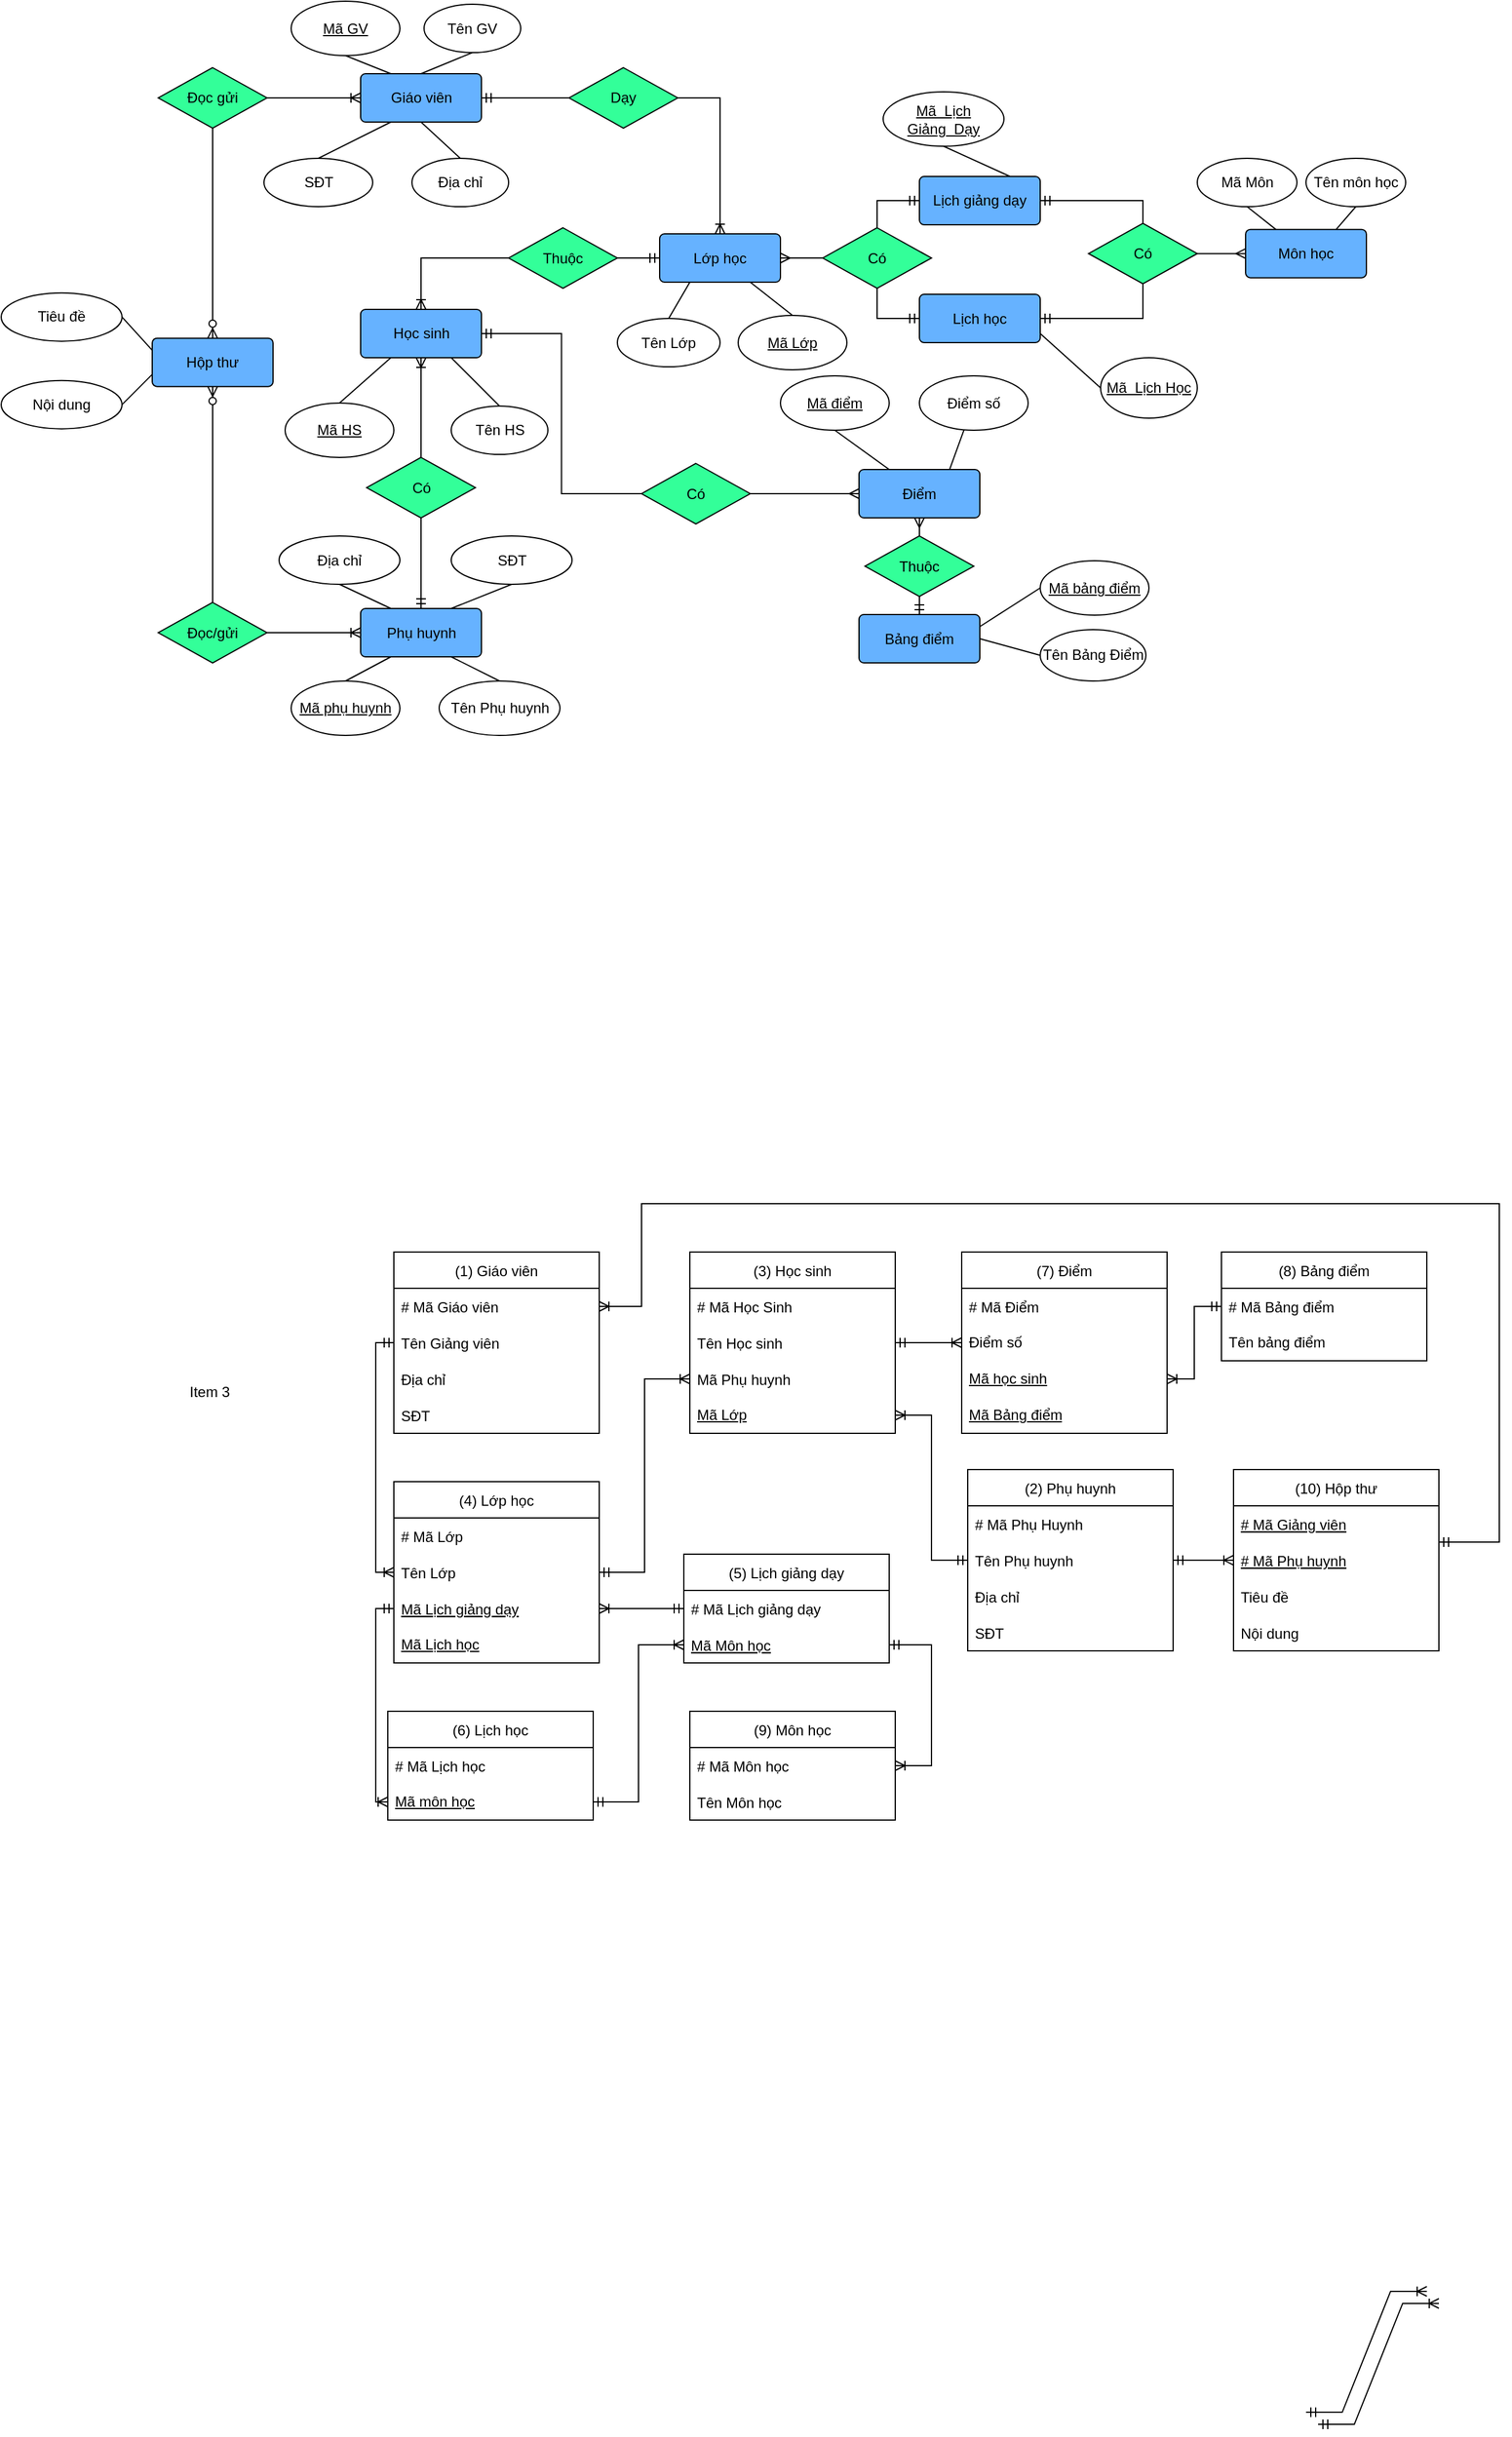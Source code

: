 <mxfile version="18.0.6" type="github">
  <diagram id="R2lEEEUBdFMjLlhIrx00" name="Page-1">
    <mxGraphModel dx="1888" dy="547" grid="1" gridSize="10" guides="1" tooltips="1" connect="1" arrows="1" fold="1" page="1" pageScale="1" pageWidth="850" pageHeight="1100" math="0" shadow="0" extFonts="Permanent Marker^https://fonts.googleapis.com/css?family=Permanent+Marker">
      <root>
        <mxCell id="0" />
        <mxCell id="1" parent="0" />
        <mxCell id="KhSIFXs5D1ar4IrCO--E-1" value="Điểm" style="rounded=1;arcSize=10;whiteSpace=wrap;html=1;align=center;fillColor=#66B2FF;" parent="1" vertex="1">
          <mxGeometry x="530" y="452.5" width="100" height="40" as="geometry" />
        </mxCell>
        <mxCell id="KhSIFXs5D1ar4IrCO--E-2" value="Phụ huynh" style="rounded=1;arcSize=10;whiteSpace=wrap;html=1;align=center;fillColor=#66B2FF;" parent="1" vertex="1">
          <mxGeometry x="117.5" y="567.5" width="100" height="40" as="geometry" />
        </mxCell>
        <mxCell id="KhSIFXs5D1ar4IrCO--E-3" value="Giáo viên" style="rounded=1;arcSize=10;whiteSpace=wrap;html=1;align=center;fillColor=#66B2FF;" parent="1" vertex="1">
          <mxGeometry x="117.5" y="125" width="100" height="40" as="geometry" />
        </mxCell>
        <mxCell id="KhSIFXs5D1ar4IrCO--E-4" value="Học sinh" style="rounded=1;arcSize=10;whiteSpace=wrap;html=1;align=center;fillColor=#66B2FF;" parent="1" vertex="1">
          <mxGeometry x="117.5" y="320" width="100" height="40" as="geometry" />
        </mxCell>
        <mxCell id="KhSIFXs5D1ar4IrCO--E-5" value="Hộp thư" style="rounded=1;arcSize=10;whiteSpace=wrap;html=1;align=center;fillColor=#66B2FF;" parent="1" vertex="1">
          <mxGeometry x="-55" y="343.82" width="100" height="40" as="geometry" />
        </mxCell>
        <mxCell id="KhSIFXs5D1ar4IrCO--E-6" value="Lớp học" style="rounded=1;arcSize=10;whiteSpace=wrap;html=1;align=center;fillColor=#66B2FF;" parent="1" vertex="1">
          <mxGeometry x="365" y="257.5" width="100" height="40" as="geometry" />
        </mxCell>
        <mxCell id="KhSIFXs5D1ar4IrCO--E-8" value="Lịch học" style="rounded=1;arcSize=10;whiteSpace=wrap;html=1;align=center;fillColor=#66B2FF;" parent="1" vertex="1">
          <mxGeometry x="580" y="307.5" width="100" height="40" as="geometry" />
        </mxCell>
        <mxCell id="KhSIFXs5D1ar4IrCO--E-9" value="Bảng điểm" style="rounded=1;arcSize=10;whiteSpace=wrap;html=1;align=center;fillColor=#66B2FF;" parent="1" vertex="1">
          <mxGeometry x="530" y="572.5" width="100" height="40" as="geometry" />
        </mxCell>
        <mxCell id="KhSIFXs5D1ar4IrCO--E-20" value="Có" style="shape=rhombus;perimeter=rhombusPerimeter;whiteSpace=wrap;html=1;align=center;fillColor=#33FF99;" parent="1" vertex="1">
          <mxGeometry x="350" y="447.5" width="90" height="50" as="geometry" />
        </mxCell>
        <mxCell id="KhSIFXs5D1ar4IrCO--E-22" value="" style="edgeStyle=orthogonalEdgeStyle;fontSize=12;html=1;endArrow=ERmandOne;rounded=0;entryX=1;entryY=0.5;entryDx=0;entryDy=0;exitX=0;exitY=0.5;exitDx=0;exitDy=0;" parent="1" source="KhSIFXs5D1ar4IrCO--E-20" target="KhSIFXs5D1ar4IrCO--E-4" edge="1">
          <mxGeometry width="100" height="100" relative="1" as="geometry">
            <mxPoint x="135" y="540" as="sourcePoint" />
            <mxPoint x="235" y="440" as="targetPoint" />
          </mxGeometry>
        </mxCell>
        <mxCell id="KhSIFXs5D1ar4IrCO--E-23" value="" style="fontSize=12;html=1;endArrow=ERmany;rounded=0;entryX=0;entryY=0.5;entryDx=0;entryDy=0;edgeStyle=orthogonalEdgeStyle;exitX=1;exitY=0.5;exitDx=0;exitDy=0;" parent="1" source="KhSIFXs5D1ar4IrCO--E-20" target="KhSIFXs5D1ar4IrCO--E-1" edge="1">
          <mxGeometry width="100" height="100" relative="1" as="geometry">
            <mxPoint x="350" y="270" as="sourcePoint" />
            <mxPoint x="330" y="257.5" as="targetPoint" />
          </mxGeometry>
        </mxCell>
        <mxCell id="KhSIFXs5D1ar4IrCO--E-28" value="Thuộc" style="shape=rhombus;perimeter=rhombusPerimeter;whiteSpace=wrap;html=1;align=center;fillColor=#33FF99;" parent="1" vertex="1">
          <mxGeometry x="535" y="507.5" width="90" height="50" as="geometry" />
        </mxCell>
        <mxCell id="KhSIFXs5D1ar4IrCO--E-30" value="" style="fontSize=12;html=1;endArrow=ERmany;rounded=0;exitX=0.5;exitY=0;exitDx=0;exitDy=0;entryX=0.5;entryY=1;entryDx=0;entryDy=0;edgeStyle=orthogonalEdgeStyle;" parent="1" source="KhSIFXs5D1ar4IrCO--E-28" target="KhSIFXs5D1ar4IrCO--E-1" edge="1">
          <mxGeometry width="100" height="100" relative="1" as="geometry">
            <mxPoint x="355" y="497.5" as="sourcePoint" />
            <mxPoint x="365" y="437.5" as="targetPoint" />
          </mxGeometry>
        </mxCell>
        <mxCell id="KhSIFXs5D1ar4IrCO--E-32" value="" style="fontSize=12;html=1;endArrow=ERmandOne;rounded=0;entryX=0.5;entryY=0;entryDx=0;entryDy=0;exitX=0.5;exitY=1;exitDx=0;exitDy=0;" parent="1" source="KhSIFXs5D1ar4IrCO--E-28" target="KhSIFXs5D1ar4IrCO--E-9" edge="1">
          <mxGeometry width="100" height="100" relative="1" as="geometry">
            <mxPoint x="655" y="507.5" as="sourcePoint" />
            <mxPoint x="715" y="447.5" as="targetPoint" />
          </mxGeometry>
        </mxCell>
        <mxCell id="KhSIFXs5D1ar4IrCO--E-37" value="Đọc gửi" style="shape=rhombus;perimeter=rhombusPerimeter;whiteSpace=wrap;html=1;align=center;fillColor=#33FF99;" parent="1" vertex="1">
          <mxGeometry x="-50" y="120" width="90" height="50" as="geometry" />
        </mxCell>
        <mxCell id="ePOtAiBUWgzQDEc9RO8Q-2" value="Mã GV" style="ellipse;whiteSpace=wrap;html=1;align=center;fontStyle=4;" parent="1" vertex="1">
          <mxGeometry x="60" y="65" width="90" height="45" as="geometry" />
        </mxCell>
        <mxCell id="ePOtAiBUWgzQDEc9RO8Q-3" value="Tên Phụ huynh&lt;span style=&quot;color: rgba(0, 0, 0, 0); font-family: monospace; font-size: 0px; text-align: start;&quot;&gt;%3CmxGraphModel%3E%3Croot%3E%3CmxCell%20id%3D%220%22%2F%3E%3CmxCell%20id%3D%221%22%20parent%3D%220%22%2F%3E%3CmxCell%20id%3D%222%22%20value%3D%22M%C3%A3%20GV%22%20style%3D%22ellipse%3BwhiteSpace%3Dwrap%3Bhtml%3D1%3Balign%3Dcenter%3BfontStyle%3D4%3B%22%20vertex%3D%221%22%20parent%3D%221%22%3E%3CmxGeometry%20x%3D%2240%22%20y%3D%2215%22%20width%3D%2290%22%20height%3D%2245%22%20as%3D%22geometry%22%2F%3E%3C%2FmxCell%3E%3C%2Froot%3E%3C%2FmxGraphModel&lt;/span&gt;" style="ellipse;whiteSpace=wrap;html=1;align=center;" parent="1" vertex="1">
          <mxGeometry x="182.5" y="627.5" width="100" height="45" as="geometry" />
        </mxCell>
        <mxCell id="ePOtAiBUWgzQDEc9RO8Q-4" value="Mã phụ huynh" style="ellipse;whiteSpace=wrap;html=1;align=center;fontStyle=4;" parent="1" vertex="1">
          <mxGeometry x="60" y="627.5" width="90" height="45" as="geometry" />
        </mxCell>
        <mxCell id="ePOtAiBUWgzQDEc9RO8Q-5" value="SĐT" style="ellipse;whiteSpace=wrap;html=1;align=center;" parent="1" vertex="1">
          <mxGeometry x="37.5" y="195" width="90" height="40" as="geometry" />
        </mxCell>
        <mxCell id="ePOtAiBUWgzQDEc9RO8Q-6" value="Địa chỉ" style="ellipse;whiteSpace=wrap;html=1;align=center;" parent="1" vertex="1">
          <mxGeometry x="160" y="195" width="80" height="40" as="geometry" />
        </mxCell>
        <mxCell id="ePOtAiBUWgzQDEc9RO8Q-7" value="" style="endArrow=none;html=1;rounded=0;exitX=0.5;exitY=1;exitDx=0;exitDy=0;entryX=0.25;entryY=0;entryDx=0;entryDy=0;" parent="1" source="ePOtAiBUWgzQDEc9RO8Q-2" target="KhSIFXs5D1ar4IrCO--E-3" edge="1">
          <mxGeometry relative="1" as="geometry">
            <mxPoint x="-230" y="130" as="sourcePoint" />
            <mxPoint x="-70" y="130" as="targetPoint" />
          </mxGeometry>
        </mxCell>
        <mxCell id="ePOtAiBUWgzQDEc9RO8Q-8" value="" style="endArrow=none;html=1;rounded=0;exitX=0.5;exitY=0;exitDx=0;exitDy=0;entryX=0.25;entryY=1;entryDx=0;entryDy=0;" parent="1" source="ePOtAiBUWgzQDEc9RO8Q-5" target="KhSIFXs5D1ar4IrCO--E-3" edge="1">
          <mxGeometry relative="1" as="geometry">
            <mxPoint x="102.5" y="100" as="sourcePoint" />
            <mxPoint x="152.5" y="135" as="targetPoint" />
          </mxGeometry>
        </mxCell>
        <mxCell id="ePOtAiBUWgzQDEc9RO8Q-9" value="" style="endArrow=none;html=1;rounded=0;exitX=0.5;exitY=0;exitDx=0;exitDy=0;entryX=0.5;entryY=1;entryDx=0;entryDy=0;" parent="1" source="ePOtAiBUWgzQDEc9RO8Q-6" target="KhSIFXs5D1ar4IrCO--E-3" edge="1">
          <mxGeometry relative="1" as="geometry">
            <mxPoint x="122.5" y="200" as="sourcePoint" />
            <mxPoint x="152.5" y="175" as="targetPoint" />
          </mxGeometry>
        </mxCell>
        <mxCell id="ePOtAiBUWgzQDEc9RO8Q-10" value="Mã HS" style="ellipse;whiteSpace=wrap;html=1;align=center;fontStyle=4;" parent="1" vertex="1">
          <mxGeometry x="55" y="397.5" width="90" height="45" as="geometry" />
        </mxCell>
        <mxCell id="ePOtAiBUWgzQDEc9RO8Q-12" value="Tên HS" style="ellipse;whiteSpace=wrap;html=1;align=center;" parent="1" vertex="1">
          <mxGeometry x="192.5" y="400" width="80" height="40" as="geometry" />
        </mxCell>
        <mxCell id="ePOtAiBUWgzQDEc9RO8Q-15" value="" style="endArrow=none;html=1;rounded=0;entryX=0.25;entryY=1;entryDx=0;entryDy=0;exitX=0.5;exitY=0;exitDx=0;exitDy=0;" parent="1" source="ePOtAiBUWgzQDEc9RO8Q-10" target="KhSIFXs5D1ar4IrCO--E-4" edge="1">
          <mxGeometry width="50" height="50" relative="1" as="geometry">
            <mxPoint x="20" y="620" as="sourcePoint" />
            <mxPoint x="70" y="570" as="targetPoint" />
          </mxGeometry>
        </mxCell>
        <mxCell id="ePOtAiBUWgzQDEc9RO8Q-16" value="" style="endArrow=none;html=1;rounded=0;entryX=0.75;entryY=1;entryDx=0;entryDy=0;exitX=0.5;exitY=0;exitDx=0;exitDy=0;" parent="1" source="ePOtAiBUWgzQDEc9RO8Q-12" target="KhSIFXs5D1ar4IrCO--E-4" edge="1">
          <mxGeometry width="50" height="50" relative="1" as="geometry">
            <mxPoint x="105" y="452.5" as="sourcePoint" />
            <mxPoint x="192.5" y="330" as="targetPoint" />
          </mxGeometry>
        </mxCell>
        <mxCell id="ePOtAiBUWgzQDEc9RO8Q-19" value="Địa chỉ" style="ellipse;whiteSpace=wrap;html=1;align=center;" parent="1" vertex="1">
          <mxGeometry x="50" y="507.5" width="100" height="40" as="geometry" />
        </mxCell>
        <mxCell id="ePOtAiBUWgzQDEc9RO8Q-20" value="" style="endArrow=none;html=1;rounded=0;entryX=0.25;entryY=0;entryDx=0;entryDy=0;exitX=0.5;exitY=1;exitDx=0;exitDy=0;" parent="1" source="ePOtAiBUWgzQDEc9RO8Q-19" target="KhSIFXs5D1ar4IrCO--E-2" edge="1">
          <mxGeometry width="50" height="50" relative="1" as="geometry">
            <mxPoint x="-20" y="772.5" as="sourcePoint" />
            <mxPoint x="30" y="722.5" as="targetPoint" />
          </mxGeometry>
        </mxCell>
        <mxCell id="ePOtAiBUWgzQDEc9RO8Q-21" value="" style="endArrow=none;html=1;rounded=0;exitX=0.5;exitY=0;exitDx=0;exitDy=0;entryX=0.75;entryY=1;entryDx=0;entryDy=0;" parent="1" source="ePOtAiBUWgzQDEc9RO8Q-3" target="KhSIFXs5D1ar4IrCO--E-2" edge="1">
          <mxGeometry width="50" height="50" relative="1" as="geometry">
            <mxPoint x="-140" y="782.5" as="sourcePoint" />
            <mxPoint x="190" y="617.5" as="targetPoint" />
          </mxGeometry>
        </mxCell>
        <mxCell id="ePOtAiBUWgzQDEc9RO8Q-22" value="" style="endArrow=none;html=1;rounded=0;entryX=0.5;entryY=0;entryDx=0;entryDy=0;exitX=0.25;exitY=1;exitDx=0;exitDy=0;" parent="1" source="KhSIFXs5D1ar4IrCO--E-2" target="ePOtAiBUWgzQDEc9RO8Q-4" edge="1">
          <mxGeometry width="50" height="50" relative="1" as="geometry">
            <mxPoint x="-130" y="792.5" as="sourcePoint" />
            <mxPoint x="-80" y="742.5" as="targetPoint" />
          </mxGeometry>
        </mxCell>
        <mxCell id="ePOtAiBUWgzQDEc9RO8Q-23" value="Nội dung" style="ellipse;whiteSpace=wrap;html=1;align=center;" parent="1" vertex="1">
          <mxGeometry x="-180" y="378.82" width="100" height="40" as="geometry" />
        </mxCell>
        <mxCell id="ePOtAiBUWgzQDEc9RO8Q-24" value="Tiêu đề" style="ellipse;whiteSpace=wrap;html=1;align=center;" parent="1" vertex="1">
          <mxGeometry x="-180" y="306.32" width="100" height="40" as="geometry" />
        </mxCell>
        <mxCell id="ePOtAiBUWgzQDEc9RO8Q-28" value="" style="endArrow=none;html=1;rounded=0;exitX=0;exitY=0.75;exitDx=0;exitDy=0;entryX=1;entryY=0.5;entryDx=0;entryDy=0;" parent="1" source="KhSIFXs5D1ar4IrCO--E-5" target="ePOtAiBUWgzQDEc9RO8Q-23" edge="1">
          <mxGeometry width="50" height="50" relative="1" as="geometry">
            <mxPoint x="-75" y="431.32" as="sourcePoint" />
            <mxPoint x="-110" y="461.32" as="targetPoint" />
          </mxGeometry>
        </mxCell>
        <mxCell id="ePOtAiBUWgzQDEc9RO8Q-29" value="" style="endArrow=none;html=1;rounded=0;exitX=1;exitY=0.5;exitDx=0;exitDy=0;entryX=0;entryY=0.25;entryDx=0;entryDy=0;" parent="1" source="ePOtAiBUWgzQDEc9RO8Q-24" target="KhSIFXs5D1ar4IrCO--E-5" edge="1">
          <mxGeometry width="50" height="50" relative="1" as="geometry">
            <mxPoint x="-325" y="371.32" as="sourcePoint" />
            <mxPoint x="-100" y="421.32" as="targetPoint" />
          </mxGeometry>
        </mxCell>
        <mxCell id="ePOtAiBUWgzQDEc9RO8Q-32" style="edgeStyle=orthogonalEdgeStyle;rounded=0;orthogonalLoop=1;jettySize=auto;html=1;exitX=0.5;exitY=1;exitDx=0;exitDy=0;" parent="1" source="ePOtAiBUWgzQDEc9RO8Q-23" target="ePOtAiBUWgzQDEc9RO8Q-23" edge="1">
          <mxGeometry relative="1" as="geometry" />
        </mxCell>
        <mxCell id="ePOtAiBUWgzQDEc9RO8Q-33" value="Điểm số" style="ellipse;whiteSpace=wrap;html=1;align=center;" parent="1" vertex="1">
          <mxGeometry x="580" y="375" width="90" height="45" as="geometry" />
        </mxCell>
        <mxCell id="ePOtAiBUWgzQDEc9RO8Q-34" value="" style="endArrow=none;html=1;rounded=0;entryX=0.75;entryY=0;entryDx=0;entryDy=0;" parent="1" source="ePOtAiBUWgzQDEc9RO8Q-33" target="KhSIFXs5D1ar4IrCO--E-1" edge="1">
          <mxGeometry width="50" height="50" relative="1" as="geometry">
            <mxPoint x="447.5" y="147.5" as="sourcePoint" />
            <mxPoint x="497.5" y="97.5" as="targetPoint" />
          </mxGeometry>
        </mxCell>
        <mxCell id="ePOtAiBUWgzQDEc9RO8Q-36" value="Mã điểm" style="ellipse;whiteSpace=wrap;html=1;align=center;fontStyle=4;" parent="1" vertex="1">
          <mxGeometry x="465" y="375" width="90" height="45" as="geometry" />
        </mxCell>
        <mxCell id="ePOtAiBUWgzQDEc9RO8Q-37" value="" style="endArrow=none;html=1;rounded=0;exitX=0.25;exitY=0;exitDx=0;exitDy=0;entryX=0.5;entryY=1;entryDx=0;entryDy=0;" parent="1" source="KhSIFXs5D1ar4IrCO--E-1" target="ePOtAiBUWgzQDEc9RO8Q-36" edge="1">
          <mxGeometry width="50" height="50" relative="1" as="geometry">
            <mxPoint x="360" y="80" as="sourcePoint" />
            <mxPoint x="410" y="30" as="targetPoint" />
          </mxGeometry>
        </mxCell>
        <mxCell id="m92qogi524O14ZuCxTjD-8" value="Mã Lớp" style="ellipse;whiteSpace=wrap;html=1;align=center;fontStyle=4;" parent="1" vertex="1">
          <mxGeometry x="430" y="325" width="90" height="45" as="geometry" />
        </mxCell>
        <mxCell id="m92qogi524O14ZuCxTjD-9" value="Tên Lớp" style="ellipse;whiteSpace=wrap;html=1;align=center;" parent="1" vertex="1">
          <mxGeometry x="330" y="327.5" width="85" height="40" as="geometry" />
        </mxCell>
        <mxCell id="m92qogi524O14ZuCxTjD-10" value="" style="endArrow=none;html=1;rounded=0;entryX=0.5;entryY=0;entryDx=0;entryDy=0;exitX=0.75;exitY=1;exitDx=0;exitDy=0;" parent="1" source="KhSIFXs5D1ar4IrCO--E-6" target="m92qogi524O14ZuCxTjD-8" edge="1">
          <mxGeometry width="50" height="50" relative="1" as="geometry">
            <mxPoint x="420" y="337.5" as="sourcePoint" />
            <mxPoint x="520.0" y="155" as="targetPoint" />
          </mxGeometry>
        </mxCell>
        <mxCell id="m92qogi524O14ZuCxTjD-11" value="" style="endArrow=none;html=1;rounded=0;exitX=0.25;exitY=1;exitDx=0;exitDy=0;entryX=0.5;entryY=0;entryDx=0;entryDy=0;" parent="1" source="KhSIFXs5D1ar4IrCO--E-6" target="m92qogi524O14ZuCxTjD-9" edge="1">
          <mxGeometry width="50" height="50" relative="1" as="geometry">
            <mxPoint x="485" y="297.5" as="sourcePoint" />
            <mxPoint x="510.0" y="275" as="targetPoint" />
          </mxGeometry>
        </mxCell>
        <mxCell id="m92qogi524O14ZuCxTjD-14" value="Mã&amp;nbsp; Lịch Học" style="ellipse;whiteSpace=wrap;html=1;align=center;fontStyle=4;" parent="1" vertex="1">
          <mxGeometry x="730" y="360" width="80" height="50" as="geometry" />
        </mxCell>
        <mxCell id="m92qogi524O14ZuCxTjD-15" value="Mã&amp;nbsp;&lt;span style=&quot;color: rgba(0, 0, 0, 0); font-family: monospace; font-size: 0px; text-align: start;&quot;&gt;%3CmxGraphModel%3E%3Croot%3E%3CmxCell%20id%3D%220%22%2F%3E%3CmxCell%20id%3D%221%22%20parent%3D%220%22%2F%3E%3CmxCell%20id%3D%222%22%20value%3D%22T%C3%AAn%20HS%22%20style%3D%22ellipse%3BwhiteSpace%3Dwrap%3Bhtml%3D1%3Balign%3Dcenter%3B%22%20vertex%3D%221%22%20parent%3D%221%22%3E%3CmxGeometry%20x%3D%22230%22%20y%3D%22467.5%22%20width%3D%2280%22%20height%3D%2240%22%20as%3D%22geometry%22%2F%3E%3C%2FmxCell%3E%3C%2Froot%3E%3C%2FmxGraphModel%3E&amp;nbsp;&amp;nbsp;&lt;/span&gt;Môn" style="ellipse;whiteSpace=wrap;html=1;align=center;" parent="1" vertex="1">
          <mxGeometry x="810" y="195" width="82.5" height="40" as="geometry" />
        </mxCell>
        <mxCell id="m92qogi524O14ZuCxTjD-16" value="Có" style="shape=rhombus;perimeter=rhombusPerimeter;whiteSpace=wrap;html=1;align=center;fillColor=#33FF99;" parent="1" vertex="1">
          <mxGeometry x="500" y="252.5" width="90" height="50" as="geometry" />
        </mxCell>
        <mxCell id="m92qogi524O14ZuCxTjD-23" value="" style="fontSize=12;html=1;endArrow=ERmandOne;rounded=0;entryX=0;entryY=0.5;entryDx=0;entryDy=0;exitX=0.5;exitY=1;exitDx=0;exitDy=0;edgeStyle=orthogonalEdgeStyle;" parent="1" source="m92qogi524O14ZuCxTjD-16" target="KhSIFXs5D1ar4IrCO--E-8" edge="1">
          <mxGeometry width="100" height="100" relative="1" as="geometry">
            <mxPoint x="575" y="545" as="sourcePoint" />
            <mxPoint x="675" y="445" as="targetPoint" />
          </mxGeometry>
        </mxCell>
        <mxCell id="m92qogi524O14ZuCxTjD-24" value="" style="endArrow=none;html=1;rounded=0;entryX=1;entryY=0.813;entryDx=0;entryDy=0;exitX=0;exitY=0.5;exitDx=0;exitDy=0;entryPerimeter=0;" parent="1" source="m92qogi524O14ZuCxTjD-14" target="KhSIFXs5D1ar4IrCO--E-8" edge="1">
          <mxGeometry relative="1" as="geometry">
            <mxPoint x="365" y="300" as="sourcePoint" />
            <mxPoint x="525" y="300" as="targetPoint" />
          </mxGeometry>
        </mxCell>
        <mxCell id="m92qogi524O14ZuCxTjD-31" value="Mã bảng điểm" style="ellipse;whiteSpace=wrap;html=1;align=center;fontStyle=4;" parent="1" vertex="1">
          <mxGeometry x="680" y="528" width="90" height="45" as="geometry" />
        </mxCell>
        <mxCell id="m92qogi524O14ZuCxTjD-32" value="" style="endArrow=none;html=1;rounded=0;exitX=1;exitY=0.25;exitDx=0;exitDy=0;entryX=0;entryY=0.5;entryDx=0;entryDy=0;" parent="1" source="KhSIFXs5D1ar4IrCO--E-9" target="m92qogi524O14ZuCxTjD-31" edge="1">
          <mxGeometry relative="1" as="geometry">
            <mxPoint x="770" y="147.5" as="sourcePoint" />
            <mxPoint x="930" y="147.5" as="targetPoint" />
          </mxGeometry>
        </mxCell>
        <mxCell id="xp-hwR9RHrMCirtAam_R-1" value="Tên GV" style="ellipse;whiteSpace=wrap;html=1;align=center;" parent="1" vertex="1">
          <mxGeometry x="170" y="67.5" width="80" height="40" as="geometry" />
        </mxCell>
        <mxCell id="xp-hwR9RHrMCirtAam_R-2" value="" style="endArrow=none;html=1;rounded=0;exitX=0.5;exitY=1;exitDx=0;exitDy=0;entryX=0.5;entryY=0;entryDx=0;entryDy=0;" parent="1" source="xp-hwR9RHrMCirtAam_R-1" target="KhSIFXs5D1ar4IrCO--E-3" edge="1">
          <mxGeometry relative="1" as="geometry">
            <mxPoint x="105" y="80" as="sourcePoint" />
            <mxPoint x="152.5" y="135" as="targetPoint" />
          </mxGeometry>
        </mxCell>
        <mxCell id="xp-hwR9RHrMCirtAam_R-3" value="SĐT" style="ellipse;whiteSpace=wrap;html=1;align=center;" parent="1" vertex="1">
          <mxGeometry x="192.5" y="507.5" width="100" height="40" as="geometry" />
        </mxCell>
        <mxCell id="xp-hwR9RHrMCirtAam_R-4" value="" style="endArrow=none;html=1;rounded=0;entryX=0.75;entryY=0;entryDx=0;entryDy=0;exitX=0.5;exitY=1;exitDx=0;exitDy=0;" parent="1" source="xp-hwR9RHrMCirtAam_R-3" target="KhSIFXs5D1ar4IrCO--E-2" edge="1">
          <mxGeometry width="50" height="50" relative="1" as="geometry">
            <mxPoint x="95" y="447.5" as="sourcePoint" />
            <mxPoint x="192.5" y="537.5" as="targetPoint" />
          </mxGeometry>
        </mxCell>
        <mxCell id="xp-hwR9RHrMCirtAam_R-8" value="Có" style="shape=rhombus;perimeter=rhombusPerimeter;whiteSpace=wrap;html=1;align=center;fillColor=#33FF99;" parent="1" vertex="1">
          <mxGeometry x="122.5" y="442.5" width="90" height="50" as="geometry" />
        </mxCell>
        <mxCell id="xp-hwR9RHrMCirtAam_R-9" value="" style="fontSize=12;html=1;endArrow=ERmandOne;rounded=0;entryX=0.5;entryY=0;entryDx=0;entryDy=0;exitX=0.5;exitY=1;exitDx=0;exitDy=0;" parent="1" source="xp-hwR9RHrMCirtAam_R-8" target="KhSIFXs5D1ar4IrCO--E-2" edge="1">
          <mxGeometry width="100" height="100" relative="1" as="geometry">
            <mxPoint x="80" y="617.5" as="sourcePoint" />
            <mxPoint x="180" y="517.5" as="targetPoint" />
          </mxGeometry>
        </mxCell>
        <mxCell id="xp-hwR9RHrMCirtAam_R-11" value="" style="fontSize=12;html=1;endArrow=ERoneToMany;rounded=0;entryX=0.5;entryY=1;entryDx=0;entryDy=0;exitX=0.5;exitY=0;exitDx=0;exitDy=0;" parent="1" source="xp-hwR9RHrMCirtAam_R-8" target="KhSIFXs5D1ar4IrCO--E-4" edge="1">
          <mxGeometry width="100" height="100" relative="1" as="geometry">
            <mxPoint x="150" y="510" as="sourcePoint" />
            <mxPoint x="250" y="410" as="targetPoint" />
          </mxGeometry>
        </mxCell>
        <mxCell id="xp-hwR9RHrMCirtAam_R-14" value="" style="edgeStyle=orthogonalEdgeStyle;fontSize=12;html=1;endArrow=ERoneToMany;rounded=0;entryX=0;entryY=0.5;entryDx=0;entryDy=0;exitX=1;exitY=0.5;exitDx=0;exitDy=0;" parent="1" source="KhSIFXs5D1ar4IrCO--E-37" target="KhSIFXs5D1ar4IrCO--E-3" edge="1">
          <mxGeometry width="100" height="100" relative="1" as="geometry">
            <mxPoint x="-67.5" y="120.0" as="sourcePoint" />
            <mxPoint x="-40" y="120.0" as="targetPoint" />
          </mxGeometry>
        </mxCell>
        <mxCell id="xp-hwR9RHrMCirtAam_R-15" value="" style="edgeStyle=orthogonalEdgeStyle;fontSize=12;html=1;endArrow=ERzeroToMany;endFill=1;rounded=0;exitX=0.5;exitY=1;exitDx=0;exitDy=0;entryX=0.5;entryY=0;entryDx=0;entryDy=0;" parent="1" source="KhSIFXs5D1ar4IrCO--E-37" target="KhSIFXs5D1ar4IrCO--E-5" edge="1">
          <mxGeometry width="100" height="100" relative="1" as="geometry">
            <mxPoint x="10" y="580.0" as="sourcePoint" />
            <mxPoint x="-40" y="220" as="targetPoint" />
          </mxGeometry>
        </mxCell>
        <mxCell id="xp-hwR9RHrMCirtAam_R-16" value="" style="edgeStyle=entityRelationEdgeStyle;fontSize=12;html=1;endArrow=ERmany;rounded=0;exitX=0;exitY=0.5;exitDx=0;exitDy=0;entryX=1;entryY=0.5;entryDx=0;entryDy=0;" parent="1" source="m92qogi524O14ZuCxTjD-16" target="KhSIFXs5D1ar4IrCO--E-6" edge="1">
          <mxGeometry width="100" height="100" relative="1" as="geometry">
            <mxPoint x="540" y="270" as="sourcePoint" />
            <mxPoint x="475" y="270" as="targetPoint" />
          </mxGeometry>
        </mxCell>
        <mxCell id="xp-hwR9RHrMCirtAam_R-18" style="edgeStyle=orthogonalEdgeStyle;rounded=0;orthogonalLoop=1;jettySize=auto;html=1;exitX=0.5;exitY=1;exitDx=0;exitDy=0;" parent="1" source="ePOtAiBUWgzQDEc9RO8Q-23" target="ePOtAiBUWgzQDEc9RO8Q-23" edge="1">
          <mxGeometry relative="1" as="geometry" />
        </mxCell>
        <mxCell id="xp-hwR9RHrMCirtAam_R-20" value="Tên Bảng Điểm" style="ellipse;whiteSpace=wrap;html=1;align=center;" parent="1" vertex="1">
          <mxGeometry x="680" y="585" width="87.5" height="42.5" as="geometry" />
        </mxCell>
        <mxCell id="xp-hwR9RHrMCirtAam_R-21" value="" style="endArrow=none;html=1;rounded=0;exitX=1;exitY=0.5;exitDx=0;exitDy=0;entryX=0;entryY=0.5;entryDx=0;entryDy=0;" parent="1" source="KhSIFXs5D1ar4IrCO--E-9" target="xp-hwR9RHrMCirtAam_R-20" edge="1">
          <mxGeometry width="50" height="50" relative="1" as="geometry">
            <mxPoint x="745" y="332.5" as="sourcePoint" />
            <mxPoint x="703" y="660" as="targetPoint" />
          </mxGeometry>
        </mxCell>
        <mxCell id="ANgWnDD1mnwX0dB6Oqj2-7" value="" style="edgeStyle=orthogonalEdgeStyle;fontSize=12;html=1;endArrow=ERoneToMany;rounded=0;exitX=1;exitY=0.5;exitDx=0;exitDy=0;entryX=0.5;entryY=0;entryDx=0;entryDy=0;" parent="1" source="ANgWnDD1mnwX0dB6Oqj2-20" target="KhSIFXs5D1ar4IrCO--E-6" edge="1">
          <mxGeometry width="100" height="100" relative="1" as="geometry">
            <mxPoint x="340" y="207.5" as="sourcePoint" />
            <mxPoint x="440" y="107.5" as="targetPoint" />
          </mxGeometry>
        </mxCell>
        <mxCell id="ANgWnDD1mnwX0dB6Oqj2-8" value="Thuộc" style="shape=rhombus;perimeter=rhombusPerimeter;whiteSpace=wrap;html=1;align=center;fillColor=#33FF99;" parent="1" vertex="1">
          <mxGeometry x="240" y="252.5" width="90" height="50" as="geometry" />
        </mxCell>
        <mxCell id="ANgWnDD1mnwX0dB6Oqj2-9" value="" style="edgeStyle=orthogonalEdgeStyle;fontSize=12;html=1;endArrow=ERmandOne;rounded=0;entryX=0;entryY=0.5;entryDx=0;entryDy=0;exitX=1;exitY=0.5;exitDx=0;exitDy=0;" parent="1" source="ANgWnDD1mnwX0dB6Oqj2-8" target="KhSIFXs5D1ar4IrCO--E-6" edge="1">
          <mxGeometry width="100" height="100" relative="1" as="geometry">
            <mxPoint x="260" y="222.5" as="sourcePoint" />
            <mxPoint x="167.5" y="267.5" as="targetPoint" />
          </mxGeometry>
        </mxCell>
        <mxCell id="ANgWnDD1mnwX0dB6Oqj2-11" value="" style="edgeStyle=orthogonalEdgeStyle;fontSize=12;html=1;endArrow=ERoneToMany;rounded=0;exitX=0;exitY=0.5;exitDx=0;exitDy=0;entryX=0.5;entryY=0;entryDx=0;entryDy=0;" parent="1" source="ANgWnDD1mnwX0dB6Oqj2-8" target="KhSIFXs5D1ar4IrCO--E-4" edge="1">
          <mxGeometry width="100" height="100" relative="1" as="geometry">
            <mxPoint x="280" y="387.5" as="sourcePoint" />
            <mxPoint x="307.5" y="387.5" as="targetPoint" />
          </mxGeometry>
        </mxCell>
        <mxCell id="ANgWnDD1mnwX0dB6Oqj2-12" value="Lịch giảng dạy" style="rounded=1;arcSize=10;whiteSpace=wrap;html=1;align=center;fillColor=#66B2FF;" parent="1" vertex="1">
          <mxGeometry x="580" y="210" width="100" height="40" as="geometry" />
        </mxCell>
        <mxCell id="ANgWnDD1mnwX0dB6Oqj2-13" value="" style="edgeStyle=orthogonalEdgeStyle;fontSize=12;html=1;endArrow=ERmandOne;rounded=0;entryX=0;entryY=0.5;entryDx=0;entryDy=0;exitX=0.5;exitY=0;exitDx=0;exitDy=0;" parent="1" source="m92qogi524O14ZuCxTjD-16" target="ANgWnDD1mnwX0dB6Oqj2-12" edge="1">
          <mxGeometry width="100" height="100" relative="1" as="geometry">
            <mxPoint x="550" y="245" as="sourcePoint" />
            <mxPoint x="610" y="375" as="targetPoint" />
          </mxGeometry>
        </mxCell>
        <mxCell id="ANgWnDD1mnwX0dB6Oqj2-14" value="Mã&amp;nbsp; Lịch &lt;br&gt;Giảng&amp;nbsp; Dạy" style="ellipse;whiteSpace=wrap;html=1;align=center;fontStyle=4;" parent="1" vertex="1">
          <mxGeometry x="550" y="140" width="100" height="45" as="geometry" />
        </mxCell>
        <mxCell id="ANgWnDD1mnwX0dB6Oqj2-16" value="" style="endArrow=none;html=1;rounded=0;exitX=0.75;exitY=0;exitDx=0;exitDy=0;entryX=0.5;entryY=1;entryDx=0;entryDy=0;" parent="1" source="ANgWnDD1mnwX0dB6Oqj2-12" target="ANgWnDD1mnwX0dB6Oqj2-14" edge="1">
          <mxGeometry width="50" height="50" relative="1" as="geometry">
            <mxPoint x="610" y="170" as="sourcePoint" />
            <mxPoint x="660" y="120" as="targetPoint" />
          </mxGeometry>
        </mxCell>
        <mxCell id="ANgWnDD1mnwX0dB6Oqj2-20" value="Dạy" style="shape=rhombus;perimeter=rhombusPerimeter;whiteSpace=wrap;html=1;align=center;fillColor=#33FF99;" parent="1" vertex="1">
          <mxGeometry x="290" y="120" width="90" height="50" as="geometry" />
        </mxCell>
        <mxCell id="ANgWnDD1mnwX0dB6Oqj2-31" style="edgeStyle=none;rounded=0;orthogonalLoop=1;jettySize=auto;html=1;exitX=0.5;exitY=1;exitDx=0;exitDy=0;" parent="1" source="ePOtAiBUWgzQDEc9RO8Q-23" target="ePOtAiBUWgzQDEc9RO8Q-23" edge="1">
          <mxGeometry relative="1" as="geometry" />
        </mxCell>
        <mxCell id="ANgWnDD1mnwX0dB6Oqj2-36" style="edgeStyle=orthogonalEdgeStyle;rounded=0;orthogonalLoop=1;jettySize=auto;html=1;exitX=0.5;exitY=1;exitDx=0;exitDy=0;" parent="1" source="ePOtAiBUWgzQDEc9RO8Q-24" target="ePOtAiBUWgzQDEc9RO8Q-24" edge="1">
          <mxGeometry relative="1" as="geometry" />
        </mxCell>
        <mxCell id="ANgWnDD1mnwX0dB6Oqj2-37" value="Đọc/gửi" style="shape=rhombus;perimeter=rhombusPerimeter;whiteSpace=wrap;html=1;align=center;fillColor=#33FF99;" parent="1" vertex="1">
          <mxGeometry x="-50" y="562.5" width="90" height="50" as="geometry" />
        </mxCell>
        <mxCell id="ANgWnDD1mnwX0dB6Oqj2-38" value="" style="edgeStyle=orthogonalEdgeStyle;fontSize=12;html=1;endArrow=ERzeroToMany;endFill=1;rounded=0;entryX=0.5;entryY=1;entryDx=0;entryDy=0;exitX=0.5;exitY=0;exitDx=0;exitDy=0;" parent="1" source="ANgWnDD1mnwX0dB6Oqj2-37" target="KhSIFXs5D1ar4IrCO--E-5" edge="1">
          <mxGeometry width="100" height="100" relative="1" as="geometry">
            <mxPoint x="-50" y="490" as="sourcePoint" />
            <mxPoint x="-110" y="327.5" as="targetPoint" />
          </mxGeometry>
        </mxCell>
        <mxCell id="ANgWnDD1mnwX0dB6Oqj2-42" value="" style="edgeStyle=orthogonalEdgeStyle;fontSize=12;html=1;endArrow=ERoneToMany;rounded=0;entryX=0;entryY=0.5;entryDx=0;entryDy=0;exitX=1;exitY=0.5;exitDx=0;exitDy=0;" parent="1" source="ANgWnDD1mnwX0dB6Oqj2-37" target="KhSIFXs5D1ar4IrCO--E-2" edge="1">
          <mxGeometry width="100" height="100" relative="1" as="geometry">
            <mxPoint x="-40" y="640" as="sourcePoint" />
            <mxPoint x="92.5" y="600" as="targetPoint" />
          </mxGeometry>
        </mxCell>
        <mxCell id="ANgWnDD1mnwX0dB6Oqj2-74" value="(1) Giáo viên" style="swimlane;fontStyle=0;childLayout=stackLayout;horizontal=1;startSize=30;horizontalStack=0;resizeParent=1;resizeParentMax=0;resizeLast=0;collapsible=1;marginBottom=0;" parent="1" vertex="1">
          <mxGeometry x="145" y="1100" width="170" height="150" as="geometry" />
        </mxCell>
        <mxCell id="ANgWnDD1mnwX0dB6Oqj2-75" value="# Mã Giáo viên" style="text;strokeColor=none;fillColor=none;align=left;verticalAlign=middle;spacingLeft=4;spacingRight=4;overflow=hidden;points=[[0,0.5],[1,0.5]];portConstraint=eastwest;rotatable=0;" parent="ANgWnDD1mnwX0dB6Oqj2-74" vertex="1">
          <mxGeometry y="30" width="170" height="30" as="geometry" />
        </mxCell>
        <mxCell id="ANgWnDD1mnwX0dB6Oqj2-76" value="Tên Giảng viên" style="text;strokeColor=none;fillColor=none;align=left;verticalAlign=middle;spacingLeft=4;spacingRight=4;overflow=hidden;points=[[0,0.5],[1,0.5]];portConstraint=eastwest;rotatable=0;" parent="ANgWnDD1mnwX0dB6Oqj2-74" vertex="1">
          <mxGeometry y="60" width="170" height="30" as="geometry" />
        </mxCell>
        <mxCell id="ANgWnDD1mnwX0dB6Oqj2-77" value="Địa chỉ    " style="text;strokeColor=none;fillColor=none;align=left;verticalAlign=middle;spacingLeft=4;spacingRight=4;overflow=hidden;points=[[0,0.5],[1,0.5]];portConstraint=eastwest;rotatable=0;" parent="ANgWnDD1mnwX0dB6Oqj2-74" vertex="1">
          <mxGeometry y="90" width="170" height="30" as="geometry" />
        </mxCell>
        <mxCell id="ANgWnDD1mnwX0dB6Oqj2-79" value="SĐT" style="text;strokeColor=none;fillColor=none;align=left;verticalAlign=middle;spacingLeft=4;spacingRight=4;overflow=hidden;points=[[0,0.5],[1,0.5]];portConstraint=eastwest;rotatable=0;" parent="ANgWnDD1mnwX0dB6Oqj2-74" vertex="1">
          <mxGeometry y="120" width="170" height="30" as="geometry" />
        </mxCell>
        <mxCell id="ANgWnDD1mnwX0dB6Oqj2-78" value="Item 3" style="text;strokeColor=none;fillColor=none;align=left;verticalAlign=middle;spacingLeft=4;spacingRight=4;overflow=hidden;points=[[0,0.5],[1,0.5]];portConstraint=eastwest;rotatable=0;" parent="1" vertex="1">
          <mxGeometry x="-30" y="1200" width="140" height="30" as="geometry" />
        </mxCell>
        <mxCell id="ANgWnDD1mnwX0dB6Oqj2-80" value="(2) Phụ huynh" style="swimlane;fontStyle=0;childLayout=stackLayout;horizontal=1;startSize=30;horizontalStack=0;resizeParent=1;resizeParentMax=0;resizeLast=0;collapsible=1;marginBottom=0;" parent="1" vertex="1">
          <mxGeometry x="620" y="1280" width="170" height="150" as="geometry" />
        </mxCell>
        <mxCell id="ANgWnDD1mnwX0dB6Oqj2-81" value="# Mã Phụ Huynh" style="text;strokeColor=none;fillColor=none;align=left;verticalAlign=middle;spacingLeft=4;spacingRight=4;overflow=hidden;points=[[0,0.5],[1,0.5]];portConstraint=eastwest;rotatable=0;" parent="ANgWnDD1mnwX0dB6Oqj2-80" vertex="1">
          <mxGeometry y="30" width="170" height="30" as="geometry" />
        </mxCell>
        <mxCell id="ANgWnDD1mnwX0dB6Oqj2-82" value="Tên Phụ huynh" style="text;strokeColor=none;fillColor=none;align=left;verticalAlign=middle;spacingLeft=4;spacingRight=4;overflow=hidden;points=[[0,0.5],[1,0.5]];portConstraint=eastwest;rotatable=0;" parent="ANgWnDD1mnwX0dB6Oqj2-80" vertex="1">
          <mxGeometry y="60" width="170" height="30" as="geometry" />
        </mxCell>
        <mxCell id="ANgWnDD1mnwX0dB6Oqj2-83" value="Địa chỉ    " style="text;strokeColor=none;fillColor=none;align=left;verticalAlign=middle;spacingLeft=4;spacingRight=4;overflow=hidden;points=[[0,0.5],[1,0.5]];portConstraint=eastwest;rotatable=0;" parent="ANgWnDD1mnwX0dB6Oqj2-80" vertex="1">
          <mxGeometry y="90" width="170" height="30" as="geometry" />
        </mxCell>
        <mxCell id="ANgWnDD1mnwX0dB6Oqj2-84" value="SĐT" style="text;strokeColor=none;fillColor=none;align=left;verticalAlign=middle;spacingLeft=4;spacingRight=4;overflow=hidden;points=[[0,0.5],[1,0.5]];portConstraint=eastwest;rotatable=0;" parent="ANgWnDD1mnwX0dB6Oqj2-80" vertex="1">
          <mxGeometry y="120" width="170" height="30" as="geometry" />
        </mxCell>
        <mxCell id="ANgWnDD1mnwX0dB6Oqj2-85" value="(3) Học sinh" style="swimlane;fontStyle=0;childLayout=stackLayout;horizontal=1;startSize=30;horizontalStack=0;resizeParent=1;resizeParentMax=0;resizeLast=0;collapsible=1;marginBottom=0;" parent="1" vertex="1">
          <mxGeometry x="390" y="1100" width="170" height="150" as="geometry" />
        </mxCell>
        <mxCell id="ANgWnDD1mnwX0dB6Oqj2-86" value="# Mã Học Sinh" style="text;strokeColor=none;fillColor=none;align=left;verticalAlign=middle;spacingLeft=4;spacingRight=4;overflow=hidden;points=[[0,0.5],[1,0.5]];portConstraint=eastwest;rotatable=0;" parent="ANgWnDD1mnwX0dB6Oqj2-85" vertex="1">
          <mxGeometry y="30" width="170" height="30" as="geometry" />
        </mxCell>
        <mxCell id="ANgWnDD1mnwX0dB6Oqj2-87" value="Tên Học sinh" style="text;strokeColor=none;fillColor=none;align=left;verticalAlign=middle;spacingLeft=4;spacingRight=4;overflow=hidden;points=[[0,0.5],[1,0.5]];portConstraint=eastwest;rotatable=0;" parent="ANgWnDD1mnwX0dB6Oqj2-85" vertex="1">
          <mxGeometry y="60" width="170" height="30" as="geometry" />
        </mxCell>
        <mxCell id="ANgWnDD1mnwX0dB6Oqj2-88" value="Mã Phụ huynh" style="text;strokeColor=none;fillColor=none;align=left;verticalAlign=middle;spacingLeft=4;spacingRight=4;overflow=hidden;points=[[0,0.5],[1,0.5]];portConstraint=eastwest;rotatable=0;" parent="ANgWnDD1mnwX0dB6Oqj2-85" vertex="1">
          <mxGeometry y="90" width="170" height="30" as="geometry" />
        </mxCell>
        <mxCell id="ANgWnDD1mnwX0dB6Oqj2-89" value="Mã Lớp" style="text;strokeColor=none;fillColor=none;align=left;verticalAlign=middle;spacingLeft=4;spacingRight=4;overflow=hidden;points=[[0,0.5],[1,0.5]];portConstraint=eastwest;rotatable=0;whiteSpace=wrap;fontStyle=4" parent="ANgWnDD1mnwX0dB6Oqj2-85" vertex="1">
          <mxGeometry y="120" width="170" height="30" as="geometry" />
        </mxCell>
        <mxCell id="ANgWnDD1mnwX0dB6Oqj2-90" value="(4) Lớp học" style="swimlane;fontStyle=0;childLayout=stackLayout;horizontal=1;startSize=30;horizontalStack=0;resizeParent=1;resizeParentMax=0;resizeLast=0;collapsible=1;marginBottom=0;" parent="1" vertex="1">
          <mxGeometry x="145" y="1290" width="170" height="150" as="geometry" />
        </mxCell>
        <mxCell id="ANgWnDD1mnwX0dB6Oqj2-91" value="# Mã Lớp" style="text;strokeColor=none;fillColor=none;align=left;verticalAlign=middle;spacingLeft=4;spacingRight=4;overflow=hidden;points=[[0,0.5],[1,0.5]];portConstraint=eastwest;rotatable=0;" parent="ANgWnDD1mnwX0dB6Oqj2-90" vertex="1">
          <mxGeometry y="30" width="170" height="30" as="geometry" />
        </mxCell>
        <mxCell id="ANgWnDD1mnwX0dB6Oqj2-92" value="Tên Lớp" style="text;strokeColor=none;fillColor=none;align=left;verticalAlign=middle;spacingLeft=4;spacingRight=4;overflow=hidden;points=[[0,0.5],[1,0.5]];portConstraint=eastwest;rotatable=0;" parent="ANgWnDD1mnwX0dB6Oqj2-90" vertex="1">
          <mxGeometry y="60" width="170" height="30" as="geometry" />
        </mxCell>
        <mxCell id="ANgWnDD1mnwX0dB6Oqj2-93" value="Mã Lịch giảng dạy" style="text;strokeColor=none;fillColor=none;align=left;verticalAlign=middle;spacingLeft=4;spacingRight=4;overflow=hidden;points=[[0,0.5],[1,0.5]];portConstraint=eastwest;rotatable=0;fontStyle=4" parent="ANgWnDD1mnwX0dB6Oqj2-90" vertex="1">
          <mxGeometry y="90" width="170" height="30" as="geometry" />
        </mxCell>
        <mxCell id="ANgWnDD1mnwX0dB6Oqj2-94" value="Mã Lịch học" style="text;strokeColor=none;fillColor=none;align=left;verticalAlign=middle;spacingLeft=4;spacingRight=4;overflow=hidden;points=[[0,0.5],[1,0.5]];portConstraint=eastwest;rotatable=0;whiteSpace=wrap;fontStyle=4" parent="ANgWnDD1mnwX0dB6Oqj2-90" vertex="1">
          <mxGeometry y="120" width="170" height="30" as="geometry" />
        </mxCell>
        <mxCell id="ANgWnDD1mnwX0dB6Oqj2-95" value="(5) Lịch giảng dạy" style="swimlane;fontStyle=0;childLayout=stackLayout;horizontal=1;startSize=30;horizontalStack=0;resizeParent=1;resizeParentMax=0;resizeLast=0;collapsible=1;marginBottom=0;" parent="1" vertex="1">
          <mxGeometry x="385" y="1350" width="170" height="90" as="geometry" />
        </mxCell>
        <mxCell id="ANgWnDD1mnwX0dB6Oqj2-96" value="# Mã Lịch giảng dạy" style="text;strokeColor=none;fillColor=none;align=left;verticalAlign=middle;spacingLeft=4;spacingRight=4;overflow=hidden;points=[[0,0.5],[1,0.5]];portConstraint=eastwest;rotatable=0;" parent="ANgWnDD1mnwX0dB6Oqj2-95" vertex="1">
          <mxGeometry y="30" width="170" height="30" as="geometry" />
        </mxCell>
        <mxCell id="ANgWnDD1mnwX0dB6Oqj2-97" value="Mã Môn học" style="text;strokeColor=none;fillColor=none;align=left;verticalAlign=middle;spacingLeft=4;spacingRight=4;overflow=hidden;points=[[0,0.5],[1,0.5]];portConstraint=eastwest;rotatable=0;fontStyle=4" parent="ANgWnDD1mnwX0dB6Oqj2-95" vertex="1">
          <mxGeometry y="60" width="170" height="30" as="geometry" />
        </mxCell>
        <mxCell id="ANgWnDD1mnwX0dB6Oqj2-100" value="(6) Lịch học" style="swimlane;fontStyle=0;childLayout=stackLayout;horizontal=1;startSize=30;horizontalStack=0;resizeParent=1;resizeParentMax=0;resizeLast=0;collapsible=1;marginBottom=0;" parent="1" vertex="1">
          <mxGeometry x="140" y="1480" width="170" height="90" as="geometry" />
        </mxCell>
        <mxCell id="ANgWnDD1mnwX0dB6Oqj2-101" value="# Mã Lịch học" style="text;strokeColor=none;fillColor=none;align=left;verticalAlign=middle;spacingLeft=4;spacingRight=4;overflow=hidden;points=[[0,0.5],[1,0.5]];portConstraint=eastwest;rotatable=0;" parent="ANgWnDD1mnwX0dB6Oqj2-100" vertex="1">
          <mxGeometry y="30" width="170" height="30" as="geometry" />
        </mxCell>
        <mxCell id="ANgWnDD1mnwX0dB6Oqj2-104" value="Mã môn học" style="text;strokeColor=none;fillColor=none;align=left;verticalAlign=middle;spacingLeft=4;spacingRight=4;overflow=hidden;points=[[0,0.5],[1,0.5]];portConstraint=eastwest;rotatable=0;whiteSpace=wrap;fontStyle=4" parent="ANgWnDD1mnwX0dB6Oqj2-100" vertex="1">
          <mxGeometry y="60" width="170" height="30" as="geometry" />
        </mxCell>
        <mxCell id="ANgWnDD1mnwX0dB6Oqj2-105" value="(7) Điểm" style="swimlane;fontStyle=0;childLayout=stackLayout;horizontal=1;startSize=30;horizontalStack=0;resizeParent=1;resizeParentMax=0;resizeLast=0;collapsible=1;marginBottom=0;" parent="1" vertex="1">
          <mxGeometry x="615" y="1100" width="170" height="150" as="geometry" />
        </mxCell>
        <mxCell id="ANgWnDD1mnwX0dB6Oqj2-106" value="# Mã Điểm" style="text;strokeColor=none;fillColor=none;align=left;verticalAlign=middle;spacingLeft=4;spacingRight=4;overflow=hidden;points=[[0,0.5],[1,0.5]];portConstraint=eastwest;rotatable=0;" parent="ANgWnDD1mnwX0dB6Oqj2-105" vertex="1">
          <mxGeometry y="30" width="170" height="30" as="geometry" />
        </mxCell>
        <mxCell id="ANgWnDD1mnwX0dB6Oqj2-107" value="Điểm số" style="text;strokeColor=none;fillColor=none;align=left;verticalAlign=middle;spacingLeft=4;spacingRight=4;overflow=hidden;points=[[0,0.5],[1,0.5]];portConstraint=eastwest;rotatable=0;whiteSpace=wrap;fontStyle=0" parent="ANgWnDD1mnwX0dB6Oqj2-105" vertex="1">
          <mxGeometry y="60" width="170" height="30" as="geometry" />
        </mxCell>
        <mxCell id="ANgWnDD1mnwX0dB6Oqj2-108" value="Mã học sinh" style="text;strokeColor=none;fillColor=none;align=left;verticalAlign=middle;spacingLeft=4;spacingRight=4;overflow=hidden;points=[[0,0.5],[1,0.5]];portConstraint=eastwest;rotatable=0;whiteSpace=wrap;fontStyle=4" parent="ANgWnDD1mnwX0dB6Oqj2-105" vertex="1">
          <mxGeometry y="90" width="170" height="30" as="geometry" />
        </mxCell>
        <mxCell id="ANgWnDD1mnwX0dB6Oqj2-109" value="Mã Bảng điểm" style="text;strokeColor=none;fillColor=none;align=left;verticalAlign=middle;spacingLeft=4;spacingRight=4;overflow=hidden;points=[[0,0.5],[1,0.5]];portConstraint=eastwest;rotatable=0;whiteSpace=wrap;fontStyle=4" parent="ANgWnDD1mnwX0dB6Oqj2-105" vertex="1">
          <mxGeometry y="120" width="170" height="30" as="geometry" />
        </mxCell>
        <mxCell id="ANgWnDD1mnwX0dB6Oqj2-110" value="(8) Bảng điểm" style="swimlane;fontStyle=0;childLayout=stackLayout;horizontal=1;startSize=30;horizontalStack=0;resizeParent=1;resizeParentMax=0;resizeLast=0;collapsible=1;marginBottom=0;" parent="1" vertex="1">
          <mxGeometry x="830" y="1100" width="170" height="90" as="geometry" />
        </mxCell>
        <mxCell id="ANgWnDD1mnwX0dB6Oqj2-111" value="# Mã Bảng điểm" style="text;strokeColor=none;fillColor=none;align=left;verticalAlign=middle;spacingLeft=4;spacingRight=4;overflow=hidden;points=[[0,0.5],[1,0.5]];portConstraint=eastwest;rotatable=0;" parent="ANgWnDD1mnwX0dB6Oqj2-110" vertex="1">
          <mxGeometry y="30" width="170" height="30" as="geometry" />
        </mxCell>
        <mxCell id="ANgWnDD1mnwX0dB6Oqj2-112" value="Tên bảng điểm" style="text;strokeColor=none;fillColor=none;align=left;verticalAlign=middle;spacingLeft=4;spacingRight=4;overflow=hidden;points=[[0,0.5],[1,0.5]];portConstraint=eastwest;rotatable=0;whiteSpace=wrap;fontStyle=0" parent="ANgWnDD1mnwX0dB6Oqj2-110" vertex="1">
          <mxGeometry y="60" width="170" height="30" as="geometry" />
        </mxCell>
        <mxCell id="ANgWnDD1mnwX0dB6Oqj2-113" value="(10) Hộp thư" style="swimlane;fontStyle=0;childLayout=stackLayout;horizontal=1;startSize=30;horizontalStack=0;resizeParent=1;resizeParentMax=0;resizeLast=0;collapsible=1;marginBottom=0;" parent="1" vertex="1">
          <mxGeometry x="840" y="1280" width="170" height="150" as="geometry" />
        </mxCell>
        <mxCell id="ANgWnDD1mnwX0dB6Oqj2-114" value="# Mã Giảng viên" style="text;strokeColor=none;fillColor=none;align=left;verticalAlign=middle;spacingLeft=4;spacingRight=4;overflow=hidden;points=[[0,0.5],[1,0.5]];portConstraint=eastwest;rotatable=0;fontStyle=4" parent="ANgWnDD1mnwX0dB6Oqj2-113" vertex="1">
          <mxGeometry y="30" width="170" height="30" as="geometry" />
        </mxCell>
        <mxCell id="ANgWnDD1mnwX0dB6Oqj2-115" value="# Mã Phụ huynh" style="text;strokeColor=none;fillColor=none;align=left;verticalAlign=middle;spacingLeft=4;spacingRight=4;overflow=hidden;points=[[0,0.5],[1,0.5]];portConstraint=eastwest;rotatable=0;fontStyle=4" parent="ANgWnDD1mnwX0dB6Oqj2-113" vertex="1">
          <mxGeometry y="60" width="170" height="30" as="geometry" />
        </mxCell>
        <mxCell id="ANgWnDD1mnwX0dB6Oqj2-116" value="Tiêu đề" style="text;strokeColor=none;fillColor=none;align=left;verticalAlign=middle;spacingLeft=4;spacingRight=4;overflow=hidden;points=[[0,0.5],[1,0.5]];portConstraint=eastwest;rotatable=0;" parent="ANgWnDD1mnwX0dB6Oqj2-113" vertex="1">
          <mxGeometry y="90" width="170" height="30" as="geometry" />
        </mxCell>
        <mxCell id="ANgWnDD1mnwX0dB6Oqj2-117" value="Nội dung" style="text;strokeColor=none;fillColor=none;align=left;verticalAlign=middle;spacingLeft=4;spacingRight=4;overflow=hidden;points=[[0,0.5],[1,0.5]];portConstraint=eastwest;rotatable=0;" parent="ANgWnDD1mnwX0dB6Oqj2-113" vertex="1">
          <mxGeometry y="120" width="170" height="30" as="geometry" />
        </mxCell>
        <mxCell id="ANgWnDD1mnwX0dB6Oqj2-118" value="" style="edgeStyle=entityRelationEdgeStyle;fontSize=12;html=1;endArrow=ERoneToMany;startArrow=ERmandOne;rounded=0;" parent="1" edge="1">
          <mxGeometry width="100" height="100" relative="1" as="geometry">
            <mxPoint x="900" y="2060" as="sourcePoint" />
            <mxPoint x="1000" y="1960" as="targetPoint" />
          </mxGeometry>
        </mxCell>
        <mxCell id="ANgWnDD1mnwX0dB6Oqj2-119" value="" style="edgeStyle=entityRelationEdgeStyle;fontSize=12;html=1;endArrow=ERoneToMany;startArrow=ERmandOne;rounded=0;exitX=0;exitY=0.5;exitDx=0;exitDy=0;entryX=1;entryY=0.5;entryDx=0;entryDy=0;" parent="1" source="ANgWnDD1mnwX0dB6Oqj2-82" target="ANgWnDD1mnwX0dB6Oqj2-89" edge="1">
          <mxGeometry width="100" height="100" relative="1" as="geometry">
            <mxPoint x="395" y="1070" as="sourcePoint" />
            <mxPoint x="495" y="970" as="targetPoint" />
          </mxGeometry>
        </mxCell>
        <mxCell id="ANgWnDD1mnwX0dB6Oqj2-120" value="" style="fontSize=12;html=1;endArrow=ERoneToMany;startArrow=ERmandOne;rounded=0;exitX=1;exitY=0.5;exitDx=0;exitDy=0;entryX=0;entryY=0.5;entryDx=0;entryDy=0;" parent="1" source="ANgWnDD1mnwX0dB6Oqj2-87" target="ANgWnDD1mnwX0dB6Oqj2-107" edge="1">
          <mxGeometry width="100" height="100" relative="1" as="geometry">
            <mxPoint x="370" y="1185" as="sourcePoint" />
            <mxPoint x="650" y="1290" as="targetPoint" />
          </mxGeometry>
        </mxCell>
        <mxCell id="ANgWnDD1mnwX0dB6Oqj2-121" value="" style="edgeStyle=orthogonalEdgeStyle;fontSize=12;html=1;endArrow=ERoneToMany;startArrow=ERmandOne;rounded=0;exitX=1;exitY=0.5;exitDx=0;exitDy=0;entryX=0;entryY=0.5;entryDx=0;entryDy=0;" parent="1" source="ANgWnDD1mnwX0dB6Oqj2-92" target="ANgWnDD1mnwX0dB6Oqj2-88" edge="1">
          <mxGeometry width="100" height="100" relative="1" as="geometry">
            <mxPoint x="520" y="1280" as="sourcePoint" />
            <mxPoint x="340" y="1460" as="targetPoint" />
          </mxGeometry>
        </mxCell>
        <mxCell id="ANgWnDD1mnwX0dB6Oqj2-123" value="" style="edgeStyle=orthogonalEdgeStyle;fontSize=12;html=1;endArrow=ERoneToMany;startArrow=ERmandOne;rounded=0;exitX=0;exitY=0.5;exitDx=0;exitDy=0;entryX=1;entryY=0.5;entryDx=0;entryDy=0;" parent="1" source="ANgWnDD1mnwX0dB6Oqj2-96" target="ANgWnDD1mnwX0dB6Oqj2-93" edge="1">
          <mxGeometry width="100" height="100" relative="1" as="geometry">
            <mxPoint x="550" y="1220" as="sourcePoint" />
            <mxPoint x="700" y="1430" as="targetPoint" />
          </mxGeometry>
        </mxCell>
        <mxCell id="ANgWnDD1mnwX0dB6Oqj2-124" value="" style="edgeStyle=orthogonalEdgeStyle;fontSize=12;html=1;endArrow=ERoneToMany;startArrow=ERmandOne;rounded=0;entryX=0;entryY=0.5;entryDx=0;entryDy=0;exitX=0;exitY=0.5;exitDx=0;exitDy=0;" parent="1" source="ANgWnDD1mnwX0dB6Oqj2-93" target="ANgWnDD1mnwX0dB6Oqj2-104" edge="1">
          <mxGeometry width="100" height="100" relative="1" as="geometry">
            <mxPoint x="490" y="1670" as="sourcePoint" />
            <mxPoint x="590" y="1570" as="targetPoint" />
          </mxGeometry>
        </mxCell>
        <mxCell id="ANgWnDD1mnwX0dB6Oqj2-125" value="" style="edgeStyle=orthogonalEdgeStyle;fontSize=12;html=1;endArrow=ERoneToMany;startArrow=ERmandOne;rounded=0;exitX=0;exitY=0.5;exitDx=0;exitDy=0;entryX=1;entryY=0.5;entryDx=0;entryDy=0;" parent="1" source="ANgWnDD1mnwX0dB6Oqj2-111" target="ANgWnDD1mnwX0dB6Oqj2-108" edge="1">
          <mxGeometry width="100" height="100" relative="1" as="geometry">
            <mxPoint x="770" y="1550" as="sourcePoint" />
            <mxPoint x="870" y="1450" as="targetPoint" />
          </mxGeometry>
        </mxCell>
        <mxCell id="ANgWnDD1mnwX0dB6Oqj2-130" value="" style="edgeStyle=orthogonalEdgeStyle;fontSize=12;html=1;endArrow=ERoneToMany;startArrow=ERmandOne;rounded=0;exitX=0;exitY=0.5;exitDx=0;exitDy=0;entryX=0;entryY=0.5;entryDx=0;entryDy=0;" parent="1" source="ANgWnDD1mnwX0dB6Oqj2-76" target="ANgWnDD1mnwX0dB6Oqj2-92" edge="1">
          <mxGeometry width="100" height="100" relative="1" as="geometry">
            <mxPoint y="1265" as="sourcePoint" />
            <mxPoint x="100" y="1165" as="targetPoint" />
            <Array as="points">
              <mxPoint x="130" y="1175" />
              <mxPoint x="130" y="1365" />
            </Array>
          </mxGeometry>
        </mxCell>
        <mxCell id="ANgWnDD1mnwX0dB6Oqj2-131" value="" style="edgeStyle=orthogonalEdgeStyle;fontSize=12;html=1;endArrow=ERmandOne;rounded=0;entryX=1;entryY=0.5;entryDx=0;entryDy=0;exitX=0;exitY=0.5;exitDx=0;exitDy=0;" parent="1" source="ANgWnDD1mnwX0dB6Oqj2-20" target="KhSIFXs5D1ar4IrCO--E-3" edge="1">
          <mxGeometry width="100" height="100" relative="1" as="geometry">
            <mxPoint x="289" y="140" as="sourcePoint" />
            <mxPoint x="227.5" y="350" as="targetPoint" />
          </mxGeometry>
        </mxCell>
        <mxCell id="ANgWnDD1mnwX0dB6Oqj2-132" value="" style="edgeStyle=entityRelationEdgeStyle;fontSize=12;html=1;endArrow=ERoneToMany;startArrow=ERmandOne;rounded=0;" parent="1" edge="1">
          <mxGeometry width="100" height="100" relative="1" as="geometry">
            <mxPoint x="910" y="2070" as="sourcePoint" />
            <mxPoint x="1010" y="1970" as="targetPoint" />
          </mxGeometry>
        </mxCell>
        <mxCell id="ANgWnDD1mnwX0dB6Oqj2-133" value="" style="edgeStyle=entityRelationEdgeStyle;fontSize=12;html=1;endArrow=ERoneToMany;startArrow=ERmandOne;rounded=0;exitX=1;exitY=0.5;exitDx=0;exitDy=0;entryX=0;entryY=0.5;entryDx=0;entryDy=0;" parent="1" source="ANgWnDD1mnwX0dB6Oqj2-82" target="ANgWnDD1mnwX0dB6Oqj2-115" edge="1">
          <mxGeometry width="100" height="100" relative="1" as="geometry">
            <mxPoint x="730" y="1050" as="sourcePoint" />
            <mxPoint x="830" y="950" as="targetPoint" />
          </mxGeometry>
        </mxCell>
        <mxCell id="ANgWnDD1mnwX0dB6Oqj2-134" value="" style="edgeStyle=orthogonalEdgeStyle;fontSize=12;html=1;endArrow=ERoneToMany;startArrow=ERmandOne;rounded=0;entryX=1;entryY=0.5;entryDx=0;entryDy=0;fillColor=#ffe6cc;strokeColor=#000000;" parent="1" target="ANgWnDD1mnwX0dB6Oqj2-75" edge="1">
          <mxGeometry width="100" height="100" relative="1" as="geometry">
            <mxPoint x="1010" y="1340" as="sourcePoint" />
            <mxPoint x="330" y="1060" as="targetPoint" />
            <Array as="points">
              <mxPoint x="1010" y="1340" />
              <mxPoint x="1060" y="1340" />
              <mxPoint x="1060" y="1060" />
              <mxPoint x="350" y="1060" />
              <mxPoint x="350" y="1145" />
            </Array>
          </mxGeometry>
        </mxCell>
        <mxCell id="ep-iAeCH7H6ESvxpCvKr-1" value="Môn học" style="rounded=1;arcSize=10;whiteSpace=wrap;html=1;align=center;fillColor=#66B2FF;" parent="1" vertex="1">
          <mxGeometry x="850" y="253.82" width="100" height="40" as="geometry" />
        </mxCell>
        <mxCell id="ep-iAeCH7H6ESvxpCvKr-2" value="" style="edgeStyle=orthogonalEdgeStyle;fontSize=12;html=1;endArrow=ERmany;rounded=0;entryX=0;entryY=0.5;entryDx=0;entryDy=0;exitX=1;exitY=0.5;exitDx=0;exitDy=0;" parent="1" source="ep-iAeCH7H6ESvxpCvKr-6" target="ep-iAeCH7H6ESvxpCvKr-1" edge="1">
          <mxGeometry width="100" height="100" relative="1" as="geometry">
            <mxPoint x="770" y="160" as="sourcePoint" />
            <mxPoint x="950" y="140" as="targetPoint" />
          </mxGeometry>
        </mxCell>
        <mxCell id="ep-iAeCH7H6ESvxpCvKr-5" value="Tên môn học" style="ellipse;whiteSpace=wrap;html=1;align=center;" parent="1" vertex="1">
          <mxGeometry x="900" y="195" width="82.5" height="40" as="geometry" />
        </mxCell>
        <mxCell id="ep-iAeCH7H6ESvxpCvKr-6" value="Có" style="shape=rhombus;perimeter=rhombusPerimeter;whiteSpace=wrap;html=1;align=center;fillColor=#33FF99;" parent="1" vertex="1">
          <mxGeometry x="720" y="248.82" width="90" height="50" as="geometry" />
        </mxCell>
        <mxCell id="ep-iAeCH7H6ESvxpCvKr-7" value="" style="edgeStyle=orthogonalEdgeStyle;fontSize=12;html=1;endArrow=ERmandOne;rounded=0;entryX=1;entryY=0.5;entryDx=0;entryDy=0;exitX=0.5;exitY=0;exitDx=0;exitDy=0;" parent="1" source="ep-iAeCH7H6ESvxpCvKr-6" target="ANgWnDD1mnwX0dB6Oqj2-12" edge="1">
          <mxGeometry width="100" height="100" relative="1" as="geometry">
            <mxPoint x="555" y="262.5" as="sourcePoint" />
            <mxPoint x="590" y="240" as="targetPoint" />
          </mxGeometry>
        </mxCell>
        <mxCell id="ep-iAeCH7H6ESvxpCvKr-8" value="" style="edgeStyle=orthogonalEdgeStyle;fontSize=12;html=1;endArrow=ERmandOne;rounded=0;entryX=1;entryY=0.5;entryDx=0;entryDy=0;exitX=0.5;exitY=1;exitDx=0;exitDy=0;" parent="1" source="ep-iAeCH7H6ESvxpCvKr-6" target="KhSIFXs5D1ar4IrCO--E-8" edge="1">
          <mxGeometry width="100" height="100" relative="1" as="geometry">
            <mxPoint x="785" y="335.73" as="sourcePoint" />
            <mxPoint x="700" y="316.91" as="targetPoint" />
          </mxGeometry>
        </mxCell>
        <mxCell id="ep-iAeCH7H6ESvxpCvKr-10" value="" style="endArrow=none;html=1;rounded=0;exitX=0.5;exitY=1;exitDx=0;exitDy=0;entryX=0.25;entryY=0;entryDx=0;entryDy=0;" parent="1" source="m92qogi524O14ZuCxTjD-15" target="ep-iAeCH7H6ESvxpCvKr-1" edge="1">
          <mxGeometry relative="1" as="geometry">
            <mxPoint x="870" y="360" as="sourcePoint" />
            <mxPoint x="880" y="250" as="targetPoint" />
          </mxGeometry>
        </mxCell>
        <mxCell id="ep-iAeCH7H6ESvxpCvKr-11" value="" style="endArrow=none;html=1;rounded=0;exitX=0.5;exitY=1;exitDx=0;exitDy=0;entryX=0.75;entryY=0;entryDx=0;entryDy=0;" parent="1" source="ep-iAeCH7H6ESvxpCvKr-5" target="ep-iAeCH7H6ESvxpCvKr-1" edge="1">
          <mxGeometry relative="1" as="geometry">
            <mxPoint x="871.25" y="245" as="sourcePoint" />
            <mxPoint x="885" y="276.32" as="targetPoint" />
          </mxGeometry>
        </mxCell>
        <mxCell id="ep-iAeCH7H6ESvxpCvKr-12" value="(9) Môn học" style="swimlane;fontStyle=0;childLayout=stackLayout;horizontal=1;startSize=30;horizontalStack=0;resizeParent=1;resizeParentMax=0;resizeLast=0;collapsible=1;marginBottom=0;" parent="1" vertex="1">
          <mxGeometry x="390" y="1480" width="170" height="90" as="geometry" />
        </mxCell>
        <mxCell id="ep-iAeCH7H6ESvxpCvKr-13" value="# Mã Môn học" style="text;strokeColor=none;fillColor=none;align=left;verticalAlign=middle;spacingLeft=4;spacingRight=4;overflow=hidden;points=[[0,0.5],[1,0.5]];portConstraint=eastwest;rotatable=0;" parent="ep-iAeCH7H6ESvxpCvKr-12" vertex="1">
          <mxGeometry y="30" width="170" height="30" as="geometry" />
        </mxCell>
        <mxCell id="ep-iAeCH7H6ESvxpCvKr-14" value="Tên Môn học" style="text;strokeColor=none;fillColor=none;align=left;verticalAlign=middle;spacingLeft=4;spacingRight=4;overflow=hidden;points=[[0,0.5],[1,0.5]];portConstraint=eastwest;rotatable=0;" parent="ep-iAeCH7H6ESvxpCvKr-12" vertex="1">
          <mxGeometry y="60" width="170" height="30" as="geometry" />
        </mxCell>
        <mxCell id="ep-iAeCH7H6ESvxpCvKr-17" value="" style="edgeStyle=orthogonalEdgeStyle;fontSize=12;html=1;endArrow=ERoneToMany;startArrow=ERmandOne;rounded=0;exitX=1;exitY=0.5;exitDx=0;exitDy=0;entryX=1;entryY=0.5;entryDx=0;entryDy=0;" parent="1" source="ANgWnDD1mnwX0dB6Oqj2-97" target="ep-iAeCH7H6ESvxpCvKr-13" edge="1">
          <mxGeometry width="100" height="100" relative="1" as="geometry">
            <mxPoint x="395" y="1405" as="sourcePoint" />
            <mxPoint x="360" y="1480" as="targetPoint" />
            <Array as="points">
              <mxPoint x="590" y="1425" />
              <mxPoint x="590" y="1525" />
            </Array>
          </mxGeometry>
        </mxCell>
        <mxCell id="ep-iAeCH7H6ESvxpCvKr-18" value="" style="edgeStyle=orthogonalEdgeStyle;fontSize=12;html=1;endArrow=ERoneToMany;startArrow=ERmandOne;rounded=0;exitX=1;exitY=0.5;exitDx=0;exitDy=0;entryX=0;entryY=0.5;entryDx=0;entryDy=0;" parent="1" source="ANgWnDD1mnwX0dB6Oqj2-104" target="ANgWnDD1mnwX0dB6Oqj2-97" edge="1">
          <mxGeometry width="100" height="100" relative="1" as="geometry">
            <mxPoint x="395" y="1405" as="sourcePoint" />
            <mxPoint x="350" y="1440" as="targetPoint" />
          </mxGeometry>
        </mxCell>
      </root>
    </mxGraphModel>
  </diagram>
</mxfile>
